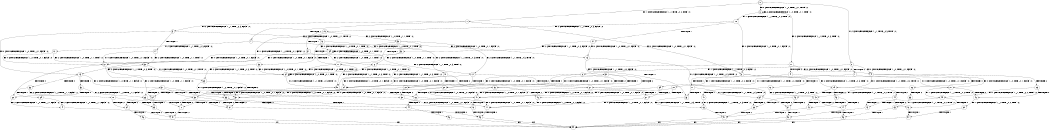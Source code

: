 digraph BCG {
size = "7, 10.5";
center = TRUE;
node [shape = circle];
0 [peripheries = 2];
0 -> 1 [label = "EX !1 !ATOMIC_EXCH_BRANCH (1, +1, TRUE, +0, 2, TRUE) !:0:"];
0 -> 2 [label = "EX !2 !ATOMIC_EXCH_BRANCH (1, +1, TRUE, +0, 3, TRUE) !:0:"];
0 -> 3 [label = "EX !0 !ATOMIC_EXCH_BRANCH (1, +0, TRUE, +0, 1, TRUE) !:0:"];
1 -> 4 [label = "TERMINATE !1"];
1 -> 5 [label = "EX !2 !ATOMIC_EXCH_BRANCH (1, +1, TRUE, +0, 3, FALSE) !:0:"];
1 -> 6 [label = "EX !0 !ATOMIC_EXCH_BRANCH (1, +0, TRUE, +0, 1, FALSE) !:0:"];
2 -> 7 [label = "TERMINATE !2"];
2 -> 8 [label = "EX !1 !ATOMIC_EXCH_BRANCH (1, +1, TRUE, +0, 2, FALSE) !:0:"];
2 -> 9 [label = "EX !0 !ATOMIC_EXCH_BRANCH (1, +0, TRUE, +0, 1, FALSE) !:0:"];
3 -> 10 [label = "EX !1 !ATOMIC_EXCH_BRANCH (1, +1, TRUE, +0, 2, TRUE) !:0:"];
3 -> 11 [label = "EX !2 !ATOMIC_EXCH_BRANCH (1, +1, TRUE, +0, 3, TRUE) !:0:"];
3 -> 3 [label = "EX !0 !ATOMIC_EXCH_BRANCH (1, +0, TRUE, +0, 1, TRUE) !:0:"];
4 -> 12 [label = "EX !2 !ATOMIC_EXCH_BRANCH (1, +1, TRUE, +0, 3, FALSE) !:0:"];
4 -> 13 [label = "EX !0 !ATOMIC_EXCH_BRANCH (1, +0, TRUE, +0, 1, FALSE) !:0:"];
5 -> 14 [label = "TERMINATE !1"];
5 -> 15 [label = "EX !0 !ATOMIC_EXCH_BRANCH (1, +0, TRUE, +0, 1, FALSE) !:0:"];
5 -> 16 [label = "EX !2 !ATOMIC_EXCH_BRANCH (1, +0, TRUE, +1, 1, TRUE) !:0:"];
6 -> 17 [label = "TERMINATE !1"];
6 -> 18 [label = "TERMINATE !0"];
6 -> 19 [label = "EX !2 !ATOMIC_EXCH_BRANCH (1, +1, TRUE, +0, 3, TRUE) !:0:"];
7 -> 20 [label = "EX !1 !ATOMIC_EXCH_BRANCH (1, +1, TRUE, +0, 2, FALSE) !:0:"];
7 -> 21 [label = "EX !0 !ATOMIC_EXCH_BRANCH (1, +0, TRUE, +0, 1, FALSE) !:0:"];
8 -> 22 [label = "TERMINATE !1"];
8 -> 23 [label = "TERMINATE !2"];
8 -> 24 [label = "EX !0 !ATOMIC_EXCH_BRANCH (1, +0, TRUE, +0, 1, FALSE) !:0:"];
9 -> 25 [label = "TERMINATE !2"];
9 -> 26 [label = "TERMINATE !0"];
9 -> 19 [label = "EX !1 !ATOMIC_EXCH_BRANCH (1, +1, TRUE, +0, 2, TRUE) !:0:"];
10 -> 27 [label = "TERMINATE !1"];
10 -> 28 [label = "EX !2 !ATOMIC_EXCH_BRANCH (1, +1, TRUE, +0, 3, FALSE) !:0:"];
10 -> 6 [label = "EX !0 !ATOMIC_EXCH_BRANCH (1, +0, TRUE, +0, 1, FALSE) !:0:"];
11 -> 29 [label = "TERMINATE !2"];
11 -> 30 [label = "EX !1 !ATOMIC_EXCH_BRANCH (1, +1, TRUE, +0, 2, FALSE) !:0:"];
11 -> 9 [label = "EX !0 !ATOMIC_EXCH_BRANCH (1, +0, TRUE, +0, 1, FALSE) !:0:"];
12 -> 31 [label = "EX !0 !ATOMIC_EXCH_BRANCH (1, +0, TRUE, +0, 1, FALSE) !:0:"];
12 -> 32 [label = "EX !2 !ATOMIC_EXCH_BRANCH (1, +0, TRUE, +1, 1, TRUE) !:0:"];
13 -> 33 [label = "TERMINATE !0"];
13 -> 34 [label = "EX !2 !ATOMIC_EXCH_BRANCH (1, +1, TRUE, +0, 3, TRUE) !:0:"];
14 -> 31 [label = "EX !0 !ATOMIC_EXCH_BRANCH (1, +0, TRUE, +0, 1, FALSE) !:0:"];
14 -> 32 [label = "EX !2 !ATOMIC_EXCH_BRANCH (1, +0, TRUE, +1, 1, TRUE) !:0:"];
15 -> 35 [label = "TERMINATE !1"];
15 -> 36 [label = "TERMINATE !0"];
15 -> 37 [label = "EX !2 !ATOMIC_EXCH_BRANCH (1, +0, TRUE, +1, 1, FALSE) !:0:"];
16 -> 38 [label = "TERMINATE !1"];
16 -> 39 [label = "EX !0 !ATOMIC_EXCH_BRANCH (1, +0, TRUE, +0, 1, TRUE) !:0:"];
16 -> 40 [label = "EX !2 !ATOMIC_EXCH_BRANCH (1, +1, TRUE, +0, 3, TRUE) !:0:"];
17 -> 33 [label = "TERMINATE !0"];
17 -> 34 [label = "EX !2 !ATOMIC_EXCH_BRANCH (1, +1, TRUE, +0, 3, TRUE) !:0:"];
18 -> 41 [label = "TERMINATE !1"];
18 -> 42 [label = "EX !2 !ATOMIC_EXCH_BRANCH (1, +1, TRUE, +0, 3, TRUE) !:1:"];
19 -> 43 [label = "TERMINATE !1"];
19 -> 44 [label = "TERMINATE !2"];
19 -> 45 [label = "TERMINATE !0"];
20 -> 46 [label = "TERMINATE !1"];
20 -> 47 [label = "EX !0 !ATOMIC_EXCH_BRANCH (1, +0, TRUE, +0, 1, FALSE) !:0:"];
21 -> 48 [label = "TERMINATE !0"];
21 -> 49 [label = "EX !1 !ATOMIC_EXCH_BRANCH (1, +1, TRUE, +0, 2, TRUE) !:0:"];
22 -> 50 [label = "TERMINATE !2"];
22 -> 51 [label = "EX !0 !ATOMIC_EXCH_BRANCH (1, +0, TRUE, +0, 1, FALSE) !:0:"];
23 -> 46 [label = "TERMINATE !1"];
23 -> 47 [label = "EX !0 !ATOMIC_EXCH_BRANCH (1, +0, TRUE, +0, 1, FALSE) !:0:"];
24 -> 52 [label = "TERMINATE !1"];
24 -> 53 [label = "TERMINATE !2"];
24 -> 54 [label = "TERMINATE !0"];
25 -> 48 [label = "TERMINATE !0"];
25 -> 49 [label = "EX !1 !ATOMIC_EXCH_BRANCH (1, +1, TRUE, +0, 2, TRUE) !:0:"];
26 -> 55 [label = "TERMINATE !2"];
26 -> 42 [label = "EX !1 !ATOMIC_EXCH_BRANCH (1, +1, TRUE, +0, 2, TRUE) !:1:"];
27 -> 56 [label = "EX !2 !ATOMIC_EXCH_BRANCH (1, +1, TRUE, +0, 3, FALSE) !:0:"];
27 -> 13 [label = "EX !0 !ATOMIC_EXCH_BRANCH (1, +0, TRUE, +0, 1, FALSE) !:0:"];
28 -> 57 [label = "TERMINATE !1"];
28 -> 58 [label = "EX !2 !ATOMIC_EXCH_BRANCH (1, +0, TRUE, +1, 1, TRUE) !:0:"];
28 -> 15 [label = "EX !0 !ATOMIC_EXCH_BRANCH (1, +0, TRUE, +0, 1, FALSE) !:0:"];
29 -> 59 [label = "EX !1 !ATOMIC_EXCH_BRANCH (1, +1, TRUE, +0, 2, FALSE) !:0:"];
29 -> 21 [label = "EX !0 !ATOMIC_EXCH_BRANCH (1, +0, TRUE, +0, 1, FALSE) !:0:"];
30 -> 60 [label = "TERMINATE !1"];
30 -> 61 [label = "TERMINATE !2"];
30 -> 24 [label = "EX !0 !ATOMIC_EXCH_BRANCH (1, +0, TRUE, +0, 1, FALSE) !:0:"];
31 -> 62 [label = "TERMINATE !0"];
31 -> 63 [label = "EX !2 !ATOMIC_EXCH_BRANCH (1, +0, TRUE, +1, 1, FALSE) !:0:"];
32 -> 64 [label = "EX !0 !ATOMIC_EXCH_BRANCH (1, +0, TRUE, +0, 1, TRUE) !:0:"];
32 -> 65 [label = "EX !2 !ATOMIC_EXCH_BRANCH (1, +1, TRUE, +0, 3, TRUE) !:0:"];
33 -> 66 [label = "EX !2 !ATOMIC_EXCH_BRANCH (1, +1, TRUE, +0, 3, TRUE) !:2:"];
34 -> 67 [label = "TERMINATE !2"];
34 -> 68 [label = "TERMINATE !0"];
35 -> 62 [label = "TERMINATE !0"];
35 -> 63 [label = "EX !2 !ATOMIC_EXCH_BRANCH (1, +0, TRUE, +1, 1, FALSE) !:0:"];
36 -> 69 [label = "TERMINATE !1"];
36 -> 70 [label = "EX !2 !ATOMIC_EXCH_BRANCH (1, +0, TRUE, +1, 1, FALSE) !:1:"];
37 -> 52 [label = "TERMINATE !1"];
37 -> 53 [label = "TERMINATE !2"];
37 -> 54 [label = "TERMINATE !0"];
38 -> 64 [label = "EX !0 !ATOMIC_EXCH_BRANCH (1, +0, TRUE, +0, 1, TRUE) !:0:"];
38 -> 65 [label = "EX !2 !ATOMIC_EXCH_BRANCH (1, +1, TRUE, +0, 3, TRUE) !:0:"];
39 -> 71 [label = "TERMINATE !1"];
39 -> 72 [label = "EX !2 !ATOMIC_EXCH_BRANCH (1, +1, TRUE, +0, 3, TRUE) !:0:"];
39 -> 39 [label = "EX !0 !ATOMIC_EXCH_BRANCH (1, +0, TRUE, +0, 1, TRUE) !:0:"];
40 -> 22 [label = "TERMINATE !1"];
40 -> 23 [label = "TERMINATE !2"];
40 -> 24 [label = "EX !0 !ATOMIC_EXCH_BRANCH (1, +0, TRUE, +0, 1, FALSE) !:0:"];
41 -> 66 [label = "EX !2 !ATOMIC_EXCH_BRANCH (1, +1, TRUE, +0, 3, TRUE) !:2:"];
42 -> 73 [label = "TERMINATE !1"];
42 -> 74 [label = "TERMINATE !2"];
43 -> 67 [label = "TERMINATE !2"];
43 -> 68 [label = "TERMINATE !0"];
44 -> 75 [label = "TERMINATE !1"];
44 -> 76 [label = "TERMINATE !0"];
45 -> 73 [label = "TERMINATE !1"];
45 -> 74 [label = "TERMINATE !2"];
46 -> 77 [label = "EX !0 !ATOMIC_EXCH_BRANCH (1, +0, TRUE, +0, 1, FALSE) !:0:"];
47 -> 78 [label = "TERMINATE !1"];
47 -> 79 [label = "TERMINATE !0"];
48 -> 80 [label = "EX !1 !ATOMIC_EXCH_BRANCH (1, +1, TRUE, +0, 2, TRUE) !:2:"];
49 -> 75 [label = "TERMINATE !1"];
49 -> 76 [label = "TERMINATE !0"];
50 -> 77 [label = "EX !0 !ATOMIC_EXCH_BRANCH (1, +0, TRUE, +0, 1, FALSE) !:0:"];
51 -> 81 [label = "TERMINATE !2"];
51 -> 82 [label = "TERMINATE !0"];
52 -> 81 [label = "TERMINATE !2"];
52 -> 82 [label = "TERMINATE !0"];
53 -> 78 [label = "TERMINATE !1"];
53 -> 79 [label = "TERMINATE !0"];
54 -> 83 [label = "TERMINATE !1"];
54 -> 84 [label = "TERMINATE !2"];
55 -> 85 [label = "EX !1 !ATOMIC_EXCH_BRANCH (1, +1, TRUE, +0, 2, TRUE) !:1:"];
56 -> 86 [label = "EX !2 !ATOMIC_EXCH_BRANCH (1, +0, TRUE, +1, 1, TRUE) !:0:"];
56 -> 31 [label = "EX !0 !ATOMIC_EXCH_BRANCH (1, +0, TRUE, +0, 1, FALSE) !:0:"];
57 -> 86 [label = "EX !2 !ATOMIC_EXCH_BRANCH (1, +0, TRUE, +1, 1, TRUE) !:0:"];
57 -> 31 [label = "EX !0 !ATOMIC_EXCH_BRANCH (1, +0, TRUE, +0, 1, FALSE) !:0:"];
58 -> 71 [label = "TERMINATE !1"];
58 -> 72 [label = "EX !2 !ATOMIC_EXCH_BRANCH (1, +1, TRUE, +0, 3, TRUE) !:0:"];
58 -> 39 [label = "EX !0 !ATOMIC_EXCH_BRANCH (1, +0, TRUE, +0, 1, TRUE) !:0:"];
59 -> 87 [label = "TERMINATE !1"];
59 -> 47 [label = "EX !0 !ATOMIC_EXCH_BRANCH (1, +0, TRUE, +0, 1, FALSE) !:0:"];
60 -> 88 [label = "TERMINATE !2"];
60 -> 51 [label = "EX !0 !ATOMIC_EXCH_BRANCH (1, +0, TRUE, +0, 1, FALSE) !:0:"];
61 -> 87 [label = "TERMINATE !1"];
61 -> 47 [label = "EX !0 !ATOMIC_EXCH_BRANCH (1, +0, TRUE, +0, 1, FALSE) !:0:"];
62 -> 89 [label = "EX !2 !ATOMIC_EXCH_BRANCH (1, +0, TRUE, +1, 1, FALSE) !:2:"];
63 -> 81 [label = "TERMINATE !2"];
63 -> 82 [label = "TERMINATE !0"];
64 -> 90 [label = "EX !2 !ATOMIC_EXCH_BRANCH (1, +1, TRUE, +0, 3, TRUE) !:0:"];
64 -> 64 [label = "EX !0 !ATOMIC_EXCH_BRANCH (1, +0, TRUE, +0, 1, TRUE) !:0:"];
65 -> 50 [label = "TERMINATE !2"];
65 -> 51 [label = "EX !0 !ATOMIC_EXCH_BRANCH (1, +0, TRUE, +0, 1, FALSE) !:0:"];
66 -> 91 [label = "TERMINATE !2"];
67 -> 92 [label = "TERMINATE !0"];
68 -> 91 [label = "TERMINATE !2"];
69 -> 89 [label = "EX !2 !ATOMIC_EXCH_BRANCH (1, +0, TRUE, +1, 1, FALSE) !:2:"];
70 -> 83 [label = "TERMINATE !1"];
70 -> 84 [label = "TERMINATE !2"];
71 -> 90 [label = "EX !2 !ATOMIC_EXCH_BRANCH (1, +1, TRUE, +0, 3, TRUE) !:0:"];
71 -> 64 [label = "EX !0 !ATOMIC_EXCH_BRANCH (1, +0, TRUE, +0, 1, TRUE) !:0:"];
72 -> 60 [label = "TERMINATE !1"];
72 -> 61 [label = "TERMINATE !2"];
72 -> 24 [label = "EX !0 !ATOMIC_EXCH_BRANCH (1, +0, TRUE, +0, 1, FALSE) !:0:"];
73 -> 91 [label = "TERMINATE !2"];
74 -> 93 [label = "TERMINATE !1"];
75 -> 92 [label = "TERMINATE !0"];
76 -> 94 [label = "TERMINATE !1"];
77 -> 95 [label = "TERMINATE !0"];
78 -> 95 [label = "TERMINATE !0"];
79 -> 96 [label = "TERMINATE !1"];
80 -> 94 [label = "TERMINATE !1"];
81 -> 95 [label = "TERMINATE !0"];
82 -> 97 [label = "TERMINATE !2"];
83 -> 97 [label = "TERMINATE !2"];
84 -> 98 [label = "TERMINATE !1"];
85 -> 93 [label = "TERMINATE !1"];
86 -> 90 [label = "EX !2 !ATOMIC_EXCH_BRANCH (1, +1, TRUE, +0, 3, TRUE) !:0:"];
86 -> 64 [label = "EX !0 !ATOMIC_EXCH_BRANCH (1, +0, TRUE, +0, 1, TRUE) !:0:"];
87 -> 77 [label = "EX !0 !ATOMIC_EXCH_BRANCH (1, +0, TRUE, +0, 1, FALSE) !:0:"];
88 -> 77 [label = "EX !0 !ATOMIC_EXCH_BRANCH (1, +0, TRUE, +0, 1, FALSE) !:0:"];
89 -> 97 [label = "TERMINATE !2"];
90 -> 88 [label = "TERMINATE !2"];
90 -> 51 [label = "EX !0 !ATOMIC_EXCH_BRANCH (1, +0, TRUE, +0, 1, FALSE) !:0:"];
91 -> 99 [label = "exit"];
92 -> 99 [label = "exit"];
93 -> 99 [label = "exit"];
94 -> 99 [label = "exit"];
95 -> 99 [label = "exit"];
96 -> 99 [label = "exit"];
97 -> 99 [label = "exit"];
98 -> 99 [label = "exit"];
}
